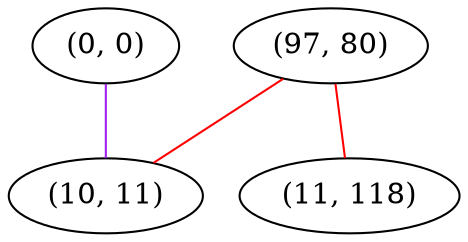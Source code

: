 graph "" {
"(97, 80)";
"(0, 0)";
"(10, 11)";
"(11, 118)";
"(97, 80)" -- "(10, 11)"  [color=red, key=0, weight=1];
"(97, 80)" -- "(11, 118)"  [color=red, key=0, weight=1];
"(0, 0)" -- "(10, 11)"  [color=purple, key=0, weight=4];
}
